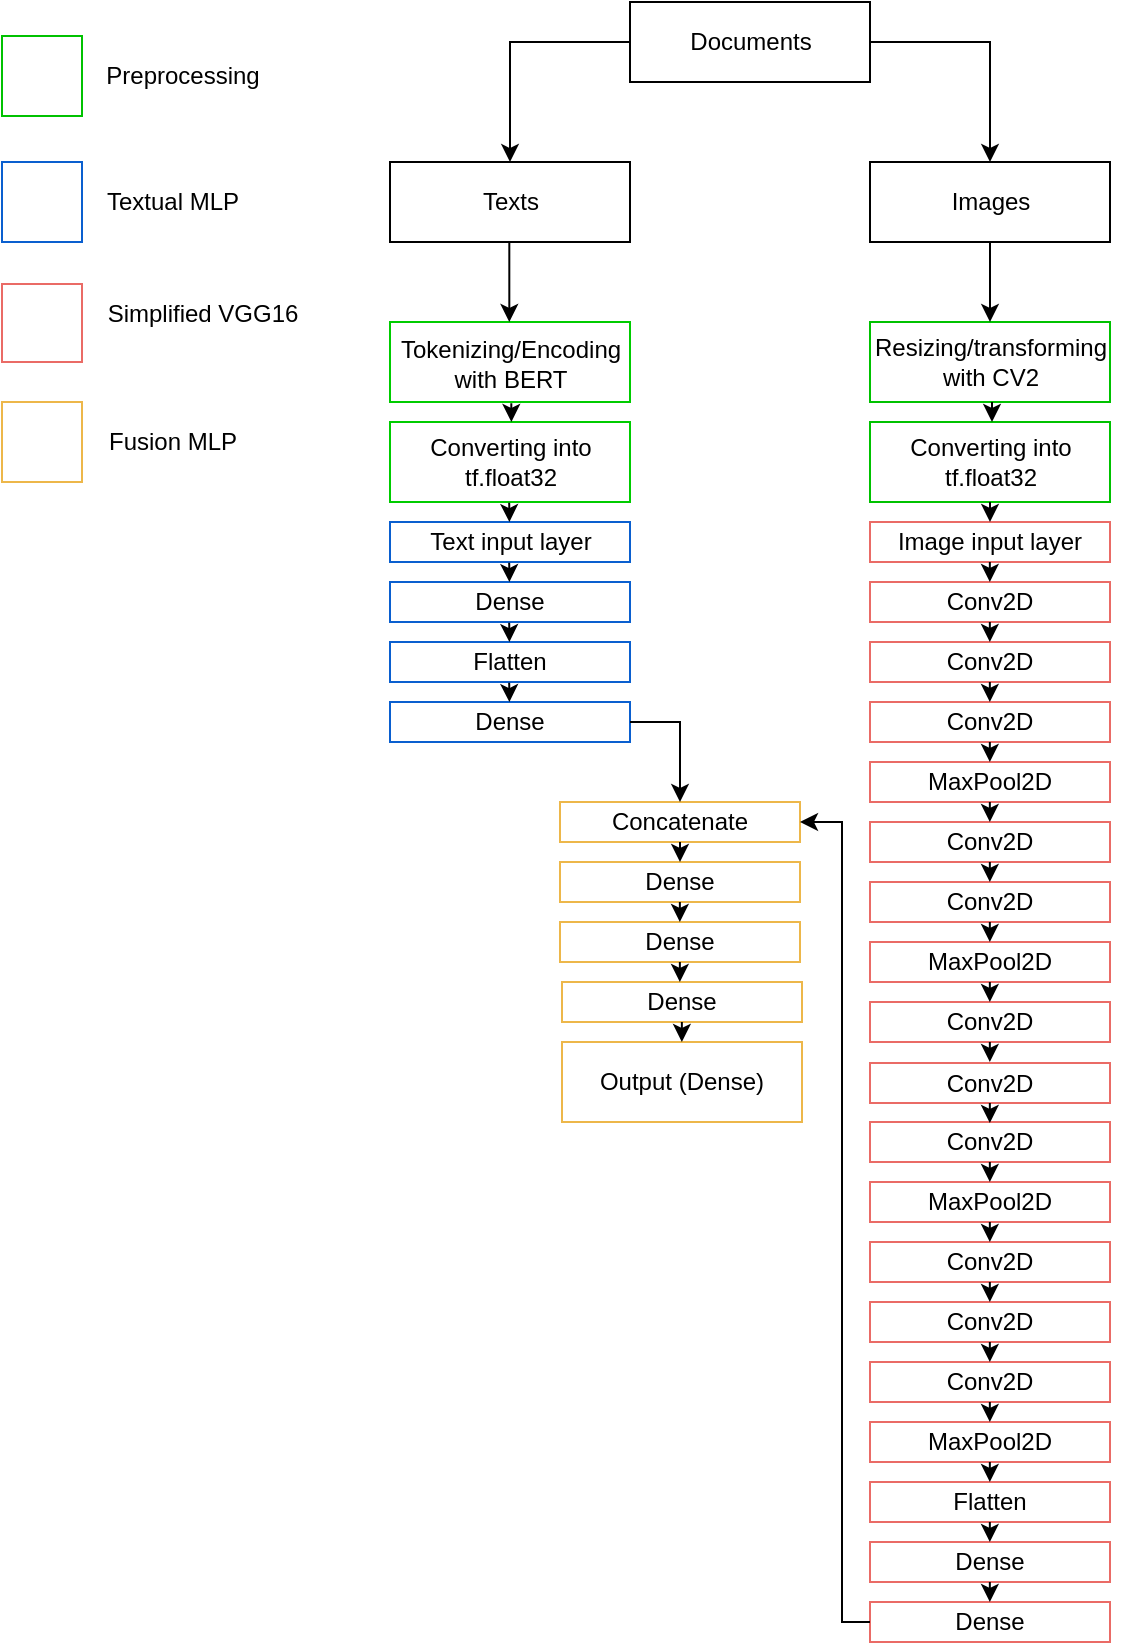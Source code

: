 <mxfile version="20.5.1" type="device"><diagram id="HyfZDX97-BAC4lXYUBdj" name="Страница 1"><mxGraphModel dx="1388" dy="663" grid="1" gridSize="10" guides="1" tooltips="1" connect="1" arrows="1" fold="1" page="1" pageScale="1" pageWidth="827" pageHeight="1169" math="0" shadow="0"><root><mxCell id="0"/><mxCell id="1" parent="0"/><mxCell id="WnzYOUSwGX-k9pZ7mAu2-1" value="" style="rounded=0;whiteSpace=wrap;html=1;" vertex="1" parent="1"><mxGeometry x="354" y="40" width="120" height="40" as="geometry"/></mxCell><mxCell id="WnzYOUSwGX-k9pZ7mAu2-2" value="Documents" style="text;html=1;resizable=0;autosize=1;align=center;verticalAlign=middle;points=[];fillColor=none;strokeColor=none;rounded=0;" vertex="1" parent="1"><mxGeometry x="374" y="45" width="80" height="30" as="geometry"/></mxCell><mxCell id="WnzYOUSwGX-k9pZ7mAu2-3" value="" style="rounded=0;whiteSpace=wrap;html=1;" vertex="1" parent="1"><mxGeometry x="234" y="120" width="120" height="40" as="geometry"/></mxCell><mxCell id="WnzYOUSwGX-k9pZ7mAu2-4" value="" style="rounded=0;whiteSpace=wrap;html=1;" vertex="1" parent="1"><mxGeometry x="474" y="120" width="120" height="40" as="geometry"/></mxCell><mxCell id="WnzYOUSwGX-k9pZ7mAu2-5" value="" style="endArrow=classic;html=1;rounded=0;exitX=1;exitY=0.5;exitDx=0;exitDy=0;entryX=0.5;entryY=0;entryDx=0;entryDy=0;" edge="1" parent="1" source="WnzYOUSwGX-k9pZ7mAu2-1" target="WnzYOUSwGX-k9pZ7mAu2-4"><mxGeometry width="50" height="50" relative="1" as="geometry"><mxPoint x="390" y="120" as="sourcePoint"/><mxPoint x="600" y="60" as="targetPoint"/><Array as="points"><mxPoint x="534" y="60"/></Array></mxGeometry></mxCell><mxCell id="WnzYOUSwGX-k9pZ7mAu2-6" value="" style="endArrow=classic;html=1;rounded=0;entryX=0.5;entryY=0;entryDx=0;entryDy=0;exitX=0;exitY=0.5;exitDx=0;exitDy=0;" edge="1" parent="1" source="WnzYOUSwGX-k9pZ7mAu2-1" target="WnzYOUSwGX-k9pZ7mAu2-3"><mxGeometry width="50" height="50" relative="1" as="geometry"><mxPoint x="390" y="120" as="sourcePoint"/><mxPoint x="440" y="70" as="targetPoint"/><Array as="points"><mxPoint x="294" y="60"/></Array></mxGeometry></mxCell><mxCell id="WnzYOUSwGX-k9pZ7mAu2-7" value="Texts" style="text;html=1;resizable=0;autosize=1;align=center;verticalAlign=middle;points=[];fillColor=none;strokeColor=none;rounded=0;" vertex="1" parent="1"><mxGeometry x="269" y="125" width="50" height="30" as="geometry"/></mxCell><mxCell id="WnzYOUSwGX-k9pZ7mAu2-8" value="Images" style="text;html=1;resizable=0;autosize=1;align=center;verticalAlign=middle;points=[];fillColor=none;strokeColor=none;rounded=0;" vertex="1" parent="1"><mxGeometry x="504" y="125" width="60" height="30" as="geometry"/></mxCell><mxCell id="WnzYOUSwGX-k9pZ7mAu2-9" value="" style="rounded=0;whiteSpace=wrap;html=1;strokeColor=#00CC00;" vertex="1" parent="1"><mxGeometry x="234" y="200" width="120" height="40" as="geometry"/></mxCell><mxCell id="WnzYOUSwGX-k9pZ7mAu2-10" value="" style="rounded=0;whiteSpace=wrap;html=1;shadow=0;strokeColor=#00C200;" vertex="1" parent="1"><mxGeometry x="474" y="200" width="120" height="40" as="geometry"/></mxCell><mxCell id="WnzYOUSwGX-k9pZ7mAu2-11" value="" style="endArrow=classic;html=1;rounded=0;exitX=0.5;exitY=1;exitDx=0;exitDy=0;entryX=0.5;entryY=0;entryDx=0;entryDy=0;" edge="1" parent="1" source="WnzYOUSwGX-k9pZ7mAu2-4" target="WnzYOUSwGX-k9pZ7mAu2-10"><mxGeometry width="50" height="50" relative="1" as="geometry"><mxPoint x="520" y="280" as="sourcePoint"/><mxPoint x="570" y="230" as="targetPoint"/></mxGeometry></mxCell><mxCell id="WnzYOUSwGX-k9pZ7mAu2-12" value="" style="endArrow=classic;html=1;rounded=0;exitX=0.5;exitY=1;exitDx=0;exitDy=0;entryX=0.5;entryY=0;entryDx=0;entryDy=0;" edge="1" parent="1"><mxGeometry width="50" height="50" relative="1" as="geometry"><mxPoint x="293.66" y="160" as="sourcePoint"/><mxPoint x="293.66" y="200" as="targetPoint"/></mxGeometry></mxCell><mxCell id="WnzYOUSwGX-k9pZ7mAu2-13" value="&lt;div&gt;Tokenizing/Encoding &lt;br&gt;&lt;/div&gt;&lt;div&gt;with BERT&lt;/div&gt;" style="text;html=1;resizable=0;autosize=1;align=center;verticalAlign=middle;points=[];fillColor=none;strokeColor=none;rounded=0;" vertex="1" parent="1"><mxGeometry x="229" y="201" width="130" height="40" as="geometry"/></mxCell><mxCell id="WnzYOUSwGX-k9pZ7mAu2-14" value="&lt;div&gt;Resizing/transforming &lt;br&gt;&lt;/div&gt;&lt;div&gt;with CV2&lt;br&gt;&lt;/div&gt;" style="text;html=1;resizable=0;autosize=1;align=center;verticalAlign=middle;points=[];fillColor=none;strokeColor=none;rounded=0;" vertex="1" parent="1"><mxGeometry x="464" y="200" width="140" height="40" as="geometry"/></mxCell><mxCell id="WnzYOUSwGX-k9pZ7mAu2-15" value="" style="rounded=0;whiteSpace=wrap;html=1;shadow=0;strokeColor=#00C200;" vertex="1" parent="1"><mxGeometry x="474" y="250" width="120" height="40" as="geometry"/></mxCell><mxCell id="WnzYOUSwGX-k9pZ7mAu2-16" value="&lt;div&gt;Converting into &lt;br&gt;&lt;/div&gt;&lt;div&gt;tf.float32&lt;/div&gt;" style="text;html=1;resizable=0;autosize=1;align=center;verticalAlign=middle;points=[];fillColor=none;strokeColor=none;rounded=0;" vertex="1" parent="1"><mxGeometry x="484" y="250" width="100" height="40" as="geometry"/></mxCell><mxCell id="WnzYOUSwGX-k9pZ7mAu2-17" value="" style="rounded=0;whiteSpace=wrap;html=1;strokeColor=#00CC00;" vertex="1" parent="1"><mxGeometry x="234" y="250" width="120" height="40" as="geometry"/></mxCell><mxCell id="WnzYOUSwGX-k9pZ7mAu2-18" value="&lt;div&gt;Converting into &lt;br&gt;&lt;/div&gt;&lt;div&gt;tf.float32&lt;/div&gt;" style="text;html=1;resizable=0;autosize=1;align=center;verticalAlign=middle;points=[];fillColor=none;strokeColor=none;rounded=0;" vertex="1" parent="1"><mxGeometry x="244" y="250" width="100" height="40" as="geometry"/></mxCell><mxCell id="WnzYOUSwGX-k9pZ7mAu2-19" value="" style="endArrow=classic;html=1;rounded=0;" edge="1" parent="1"><mxGeometry width="50" height="50" relative="1" as="geometry"><mxPoint x="535" y="240" as="sourcePoint"/><mxPoint x="535" y="250" as="targetPoint"/></mxGeometry></mxCell><mxCell id="WnzYOUSwGX-k9pZ7mAu2-20" value="" style="endArrow=classic;html=1;rounded=0;entryX=0.507;entryY=0;entryDx=0;entryDy=0;entryPerimeter=0;exitX=0.505;exitY=0.99;exitDx=0;exitDy=0;exitPerimeter=0;" edge="1" parent="1" source="WnzYOUSwGX-k9pZ7mAu2-13" target="WnzYOUSwGX-k9pZ7mAu2-18"><mxGeometry width="50" height="50" relative="1" as="geometry"><mxPoint x="545.0" y="250" as="sourcePoint"/><mxPoint x="544.6" y="260.64" as="targetPoint"/><Array as="points"/></mxGeometry></mxCell><mxCell id="WnzYOUSwGX-k9pZ7mAu2-21" value="" style="rounded=0;whiteSpace=wrap;html=1;strokeColor=#0A5FCF;" vertex="1" parent="1"><mxGeometry x="234" y="300" width="120" height="20" as="geometry"/></mxCell><mxCell id="WnzYOUSwGX-k9pZ7mAu2-22" value="Text input layer" style="text;html=1;resizable=0;autosize=1;align=center;verticalAlign=middle;points=[];fillColor=none;strokeColor=none;rounded=0;" vertex="1" parent="1"><mxGeometry x="244" y="295" width="100" height="30" as="geometry"/></mxCell><mxCell id="WnzYOUSwGX-k9pZ7mAu2-28" value="Dense" style="rounded=0;whiteSpace=wrap;html=1;strokeColor=#0A5FCF;" vertex="1" parent="1"><mxGeometry x="234" y="330" width="120" height="20" as="geometry"/></mxCell><mxCell id="WnzYOUSwGX-k9pZ7mAu2-29" value="Flatten" style="rounded=0;whiteSpace=wrap;html=1;strokeColor=#0A5FCF;" vertex="1" parent="1"><mxGeometry x="234" y="360" width="120" height="20" as="geometry"/></mxCell><mxCell id="WnzYOUSwGX-k9pZ7mAu2-30" value="Dense" style="rounded=0;whiteSpace=wrap;html=1;strokeColor=#0A5FCF;" vertex="1" parent="1"><mxGeometry x="234" y="390" width="120" height="20" as="geometry"/></mxCell><mxCell id="WnzYOUSwGX-k9pZ7mAu2-32" value="Image input layer" style="rounded=0;whiteSpace=wrap;html=1;strokeColor=#EA6B66;" vertex="1" parent="1"><mxGeometry x="474" y="300" width="120" height="20" as="geometry"/></mxCell><mxCell id="WnzYOUSwGX-k9pZ7mAu2-33" value="Conv2D" style="rounded=0;whiteSpace=wrap;html=1;strokeColor=#EA6B66;" vertex="1" parent="1"><mxGeometry x="474" y="330" width="120" height="20" as="geometry"/></mxCell><mxCell id="WnzYOUSwGX-k9pZ7mAu2-34" value="Conv2D" style="rounded=0;whiteSpace=wrap;html=1;strokeColor=#EA6B66;" vertex="1" parent="1"><mxGeometry x="474" y="360" width="120" height="20" as="geometry"/></mxCell><mxCell id="WnzYOUSwGX-k9pZ7mAu2-35" value="Conv2D" style="rounded=0;whiteSpace=wrap;html=1;strokeColor=#EA6B66;" vertex="1" parent="1"><mxGeometry x="474" y="390" width="120" height="20" as="geometry"/></mxCell><mxCell id="WnzYOUSwGX-k9pZ7mAu2-36" value="MaxPool2D" style="rounded=0;whiteSpace=wrap;html=1;strokeColor=#EA6B66;" vertex="1" parent="1"><mxGeometry x="474" y="420" width="120" height="20" as="geometry"/></mxCell><mxCell id="WnzYOUSwGX-k9pZ7mAu2-37" value="Conv2D" style="rounded=0;whiteSpace=wrap;html=1;strokeColor=#EA6B66;" vertex="1" parent="1"><mxGeometry x="474" y="450" width="120" height="20" as="geometry"/></mxCell><mxCell id="WnzYOUSwGX-k9pZ7mAu2-38" value="Conv2D" style="rounded=0;whiteSpace=wrap;html=1;strokeColor=#EA6B66;" vertex="1" parent="1"><mxGeometry x="474" y="480" width="120" height="20" as="geometry"/></mxCell><mxCell id="WnzYOUSwGX-k9pZ7mAu2-39" value="MaxPool2D" style="rounded=0;whiteSpace=wrap;html=1;strokeColor=#EA6B66;" vertex="1" parent="1"><mxGeometry x="474" y="510" width="120" height="20" as="geometry"/></mxCell><mxCell id="WnzYOUSwGX-k9pZ7mAu2-40" value="Conv2D" style="rounded=0;whiteSpace=wrap;html=1;strokeColor=#EA6B66;" vertex="1" parent="1"><mxGeometry x="474" y="540" width="120" height="20" as="geometry"/></mxCell><mxCell id="WnzYOUSwGX-k9pZ7mAu2-41" value="Conv2D" style="rounded=0;whiteSpace=wrap;html=1;strokeColor=#EA6B66;" vertex="1" parent="1"><mxGeometry x="474" y="570.5" width="120" height="20" as="geometry"/></mxCell><mxCell id="WnzYOUSwGX-k9pZ7mAu2-42" value="Conv2D" style="rounded=0;whiteSpace=wrap;html=1;strokeColor=#EA6B66;" vertex="1" parent="1"><mxGeometry x="474" y="600" width="120" height="20" as="geometry"/></mxCell><mxCell id="WnzYOUSwGX-k9pZ7mAu2-44" value="MaxPool2D" style="rounded=0;whiteSpace=wrap;html=1;strokeColor=#EA6B66;" vertex="1" parent="1"><mxGeometry x="474" y="630" width="120" height="20" as="geometry"/></mxCell><mxCell id="WnzYOUSwGX-k9pZ7mAu2-45" value="Conv2D" style="rounded=0;whiteSpace=wrap;html=1;strokeColor=#EA6B66;" vertex="1" parent="1"><mxGeometry x="474" y="660" width="120" height="20" as="geometry"/></mxCell><mxCell id="WnzYOUSwGX-k9pZ7mAu2-46" value="Conv2D" style="rounded=0;whiteSpace=wrap;html=1;strokeColor=#EA6B66;" vertex="1" parent="1"><mxGeometry x="474" y="690" width="120" height="20" as="geometry"/></mxCell><mxCell id="WnzYOUSwGX-k9pZ7mAu2-47" value="Conv2D" style="rounded=0;whiteSpace=wrap;html=1;strokeColor=#EA6B66;" vertex="1" parent="1"><mxGeometry x="474" y="720" width="120" height="20" as="geometry"/></mxCell><mxCell id="WnzYOUSwGX-k9pZ7mAu2-48" value="MaxPool2D" style="rounded=0;whiteSpace=wrap;html=1;strokeColor=#EA6B66;" vertex="1" parent="1"><mxGeometry x="474" y="750" width="120" height="20" as="geometry"/></mxCell><mxCell id="WnzYOUSwGX-k9pZ7mAu2-49" value="Flatten" style="rounded=0;whiteSpace=wrap;html=1;strokeColor=#EA6B66;" vertex="1" parent="1"><mxGeometry x="474" y="780" width="120" height="20" as="geometry"/></mxCell><mxCell id="WnzYOUSwGX-k9pZ7mAu2-50" value="Dense" style="rounded=0;whiteSpace=wrap;html=1;strokeColor=#EA6B66;" vertex="1" parent="1"><mxGeometry x="474" y="810" width="120" height="20" as="geometry"/></mxCell><mxCell id="WnzYOUSwGX-k9pZ7mAu2-51" value="Dense" style="rounded=0;whiteSpace=wrap;html=1;strokeColor=#EA6B66;" vertex="1" parent="1"><mxGeometry x="474" y="840" width="120" height="20" as="geometry"/></mxCell><mxCell id="WnzYOUSwGX-k9pZ7mAu2-52" value="Concatenate" style="rounded=0;whiteSpace=wrap;html=1;strokeColor=#EDB74A;" vertex="1" parent="1"><mxGeometry x="319" y="440" width="120" height="20" as="geometry"/></mxCell><mxCell id="WnzYOUSwGX-k9pZ7mAu2-53" value="Dense" style="rounded=0;whiteSpace=wrap;html=1;strokeColor=#EDB74A;" vertex="1" parent="1"><mxGeometry x="319" y="470" width="120" height="20" as="geometry"/></mxCell><mxCell id="WnzYOUSwGX-k9pZ7mAu2-55" value="Dense" style="rounded=0;whiteSpace=wrap;html=1;strokeColor=#EDB74A;" vertex="1" parent="1"><mxGeometry x="319" y="500" width="120" height="20" as="geometry"/></mxCell><mxCell id="WnzYOUSwGX-k9pZ7mAu2-56" value="Dense" style="rounded=0;whiteSpace=wrap;html=1;strokeColor=#EDB74A;" vertex="1" parent="1"><mxGeometry x="320" y="530" width="120" height="20" as="geometry"/></mxCell><mxCell id="WnzYOUSwGX-k9pZ7mAu2-57" value="Output (Dense)" style="rounded=0;whiteSpace=wrap;html=1;strokeColor=#EDB74A;" vertex="1" parent="1"><mxGeometry x="320" y="560" width="120" height="40" as="geometry"/></mxCell><mxCell id="WnzYOUSwGX-k9pZ7mAu2-58" value="" style="endArrow=classic;html=1;rounded=0;exitX=0.496;exitY=1.01;exitDx=0;exitDy=0;exitPerimeter=0;entryX=0.497;entryY=0.167;entryDx=0;entryDy=0;entryPerimeter=0;" edge="1" parent="1" source="WnzYOUSwGX-k9pZ7mAu2-18" target="WnzYOUSwGX-k9pZ7mAu2-22"><mxGeometry width="50" height="50" relative="1" as="geometry"><mxPoint x="330" y="380" as="sourcePoint"/><mxPoint x="380" y="330" as="targetPoint"/></mxGeometry></mxCell><mxCell id="WnzYOUSwGX-k9pZ7mAu2-59" value="" style="endArrow=classic;html=1;rounded=0;exitX=0.496;exitY=1.01;exitDx=0;exitDy=0;exitPerimeter=0;entryX=0.497;entryY=0.167;entryDx=0;entryDy=0;entryPerimeter=0;" edge="1" parent="1"><mxGeometry width="50" height="50" relative="1" as="geometry"><mxPoint x="293.6" y="320.4" as="sourcePoint"/><mxPoint x="293.7" y="330.01" as="targetPoint"/></mxGeometry></mxCell><mxCell id="WnzYOUSwGX-k9pZ7mAu2-60" value="" style="endArrow=classic;html=1;rounded=0;exitX=0.496;exitY=1.01;exitDx=0;exitDy=0;exitPerimeter=0;entryX=0.497;entryY=0.167;entryDx=0;entryDy=0;entryPerimeter=0;" edge="1" parent="1"><mxGeometry width="50" height="50" relative="1" as="geometry"><mxPoint x="293.6" y="350.4" as="sourcePoint"/><mxPoint x="293.7" y="360.01" as="targetPoint"/></mxGeometry></mxCell><mxCell id="WnzYOUSwGX-k9pZ7mAu2-61" value="" style="endArrow=classic;html=1;rounded=0;exitX=0.496;exitY=1.01;exitDx=0;exitDy=0;exitPerimeter=0;entryX=0.497;entryY=0.167;entryDx=0;entryDy=0;entryPerimeter=0;" edge="1" parent="1"><mxGeometry width="50" height="50" relative="1" as="geometry"><mxPoint x="293.6" y="380.4" as="sourcePoint"/><mxPoint x="293.7" y="390.01" as="targetPoint"/></mxGeometry></mxCell><mxCell id="WnzYOUSwGX-k9pZ7mAu2-63" value="" style="endArrow=classic;html=1;rounded=0;" edge="1" parent="1"><mxGeometry width="50" height="50" relative="1" as="geometry"><mxPoint x="534" y="290" as="sourcePoint"/><mxPoint x="534" y="300" as="targetPoint"/></mxGeometry></mxCell><mxCell id="WnzYOUSwGX-k9pZ7mAu2-64" value="" style="endArrow=classic;html=1;rounded=0;" edge="1" parent="1"><mxGeometry width="50" height="50" relative="1" as="geometry"><mxPoint x="533.92" y="320" as="sourcePoint"/><mxPoint x="533.92" y="330" as="targetPoint"/></mxGeometry></mxCell><mxCell id="WnzYOUSwGX-k9pZ7mAu2-65" value="" style="endArrow=classic;html=1;rounded=0;" edge="1" parent="1"><mxGeometry width="50" height="50" relative="1" as="geometry"><mxPoint x="533.92" y="350" as="sourcePoint"/><mxPoint x="533.92" y="360" as="targetPoint"/></mxGeometry></mxCell><mxCell id="WnzYOUSwGX-k9pZ7mAu2-66" value="" style="endArrow=classic;html=1;rounded=0;" edge="1" parent="1"><mxGeometry width="50" height="50" relative="1" as="geometry"><mxPoint x="533.92" y="380" as="sourcePoint"/><mxPoint x="533.92" y="390.0" as="targetPoint"/></mxGeometry></mxCell><mxCell id="WnzYOUSwGX-k9pZ7mAu2-67" value="" style="endArrow=classic;html=1;rounded=0;" edge="1" parent="1"><mxGeometry width="50" height="50" relative="1" as="geometry"><mxPoint x="533.92" y="410" as="sourcePoint"/><mxPoint x="533.92" y="420.0" as="targetPoint"/></mxGeometry></mxCell><mxCell id="WnzYOUSwGX-k9pZ7mAu2-68" value="" style="endArrow=classic;html=1;rounded=0;" edge="1" parent="1"><mxGeometry width="50" height="50" relative="1" as="geometry"><mxPoint x="533.92" y="440" as="sourcePoint"/><mxPoint x="533.92" y="450.0" as="targetPoint"/></mxGeometry></mxCell><mxCell id="WnzYOUSwGX-k9pZ7mAu2-69" value="" style="endArrow=classic;html=1;rounded=0;" edge="1" parent="1"><mxGeometry width="50" height="50" relative="1" as="geometry"><mxPoint x="533.92" y="470" as="sourcePoint"/><mxPoint x="533.92" y="480.0" as="targetPoint"/></mxGeometry></mxCell><mxCell id="WnzYOUSwGX-k9pZ7mAu2-70" value="" style="endArrow=classic;html=1;rounded=0;" edge="1" parent="1"><mxGeometry width="50" height="50" relative="1" as="geometry"><mxPoint x="533.92" y="500" as="sourcePoint"/><mxPoint x="533.92" y="510.0" as="targetPoint"/></mxGeometry></mxCell><mxCell id="WnzYOUSwGX-k9pZ7mAu2-71" value="" style="endArrow=classic;html=1;rounded=0;" edge="1" parent="1"><mxGeometry width="50" height="50" relative="1" as="geometry"><mxPoint x="533.92" y="530" as="sourcePoint"/><mxPoint x="533.92" y="540" as="targetPoint"/></mxGeometry></mxCell><mxCell id="WnzYOUSwGX-k9pZ7mAu2-72" value="" style="endArrow=classic;html=1;rounded=0;" edge="1" parent="1"><mxGeometry width="50" height="50" relative="1" as="geometry"><mxPoint x="533.92" y="560" as="sourcePoint"/><mxPoint x="533.92" y="570" as="targetPoint"/></mxGeometry></mxCell><mxCell id="WnzYOUSwGX-k9pZ7mAu2-73" value="" style="endArrow=classic;html=1;rounded=0;" edge="1" parent="1"><mxGeometry width="50" height="50" relative="1" as="geometry"><mxPoint x="533.92" y="590.5" as="sourcePoint"/><mxPoint x="533.92" y="600.5" as="targetPoint"/></mxGeometry></mxCell><mxCell id="WnzYOUSwGX-k9pZ7mAu2-74" value="" style="endArrow=classic;html=1;rounded=0;" edge="1" parent="1"><mxGeometry width="50" height="50" relative="1" as="geometry"><mxPoint x="533.92" y="620" as="sourcePoint"/><mxPoint x="533.92" y="630" as="targetPoint"/></mxGeometry></mxCell><mxCell id="WnzYOUSwGX-k9pZ7mAu2-75" value="" style="endArrow=classic;html=1;rounded=0;" edge="1" parent="1"><mxGeometry width="50" height="50" relative="1" as="geometry"><mxPoint x="533.92" y="650" as="sourcePoint"/><mxPoint x="533.92" y="660" as="targetPoint"/></mxGeometry></mxCell><mxCell id="WnzYOUSwGX-k9pZ7mAu2-76" value="" style="endArrow=classic;html=1;rounded=0;" edge="1" parent="1"><mxGeometry width="50" height="50" relative="1" as="geometry"><mxPoint x="533.92" y="680" as="sourcePoint"/><mxPoint x="533.92" y="690" as="targetPoint"/></mxGeometry></mxCell><mxCell id="WnzYOUSwGX-k9pZ7mAu2-77" value="" style="endArrow=classic;html=1;rounded=0;" edge="1" parent="1"><mxGeometry width="50" height="50" relative="1" as="geometry"><mxPoint x="533.92" y="710" as="sourcePoint"/><mxPoint x="533.92" y="720" as="targetPoint"/></mxGeometry></mxCell><mxCell id="WnzYOUSwGX-k9pZ7mAu2-78" value="" style="endArrow=classic;html=1;rounded=0;" edge="1" parent="1"><mxGeometry width="50" height="50" relative="1" as="geometry"><mxPoint x="533.92" y="740" as="sourcePoint"/><mxPoint x="533.92" y="750" as="targetPoint"/></mxGeometry></mxCell><mxCell id="WnzYOUSwGX-k9pZ7mAu2-79" value="" style="endArrow=classic;html=1;rounded=0;" edge="1" parent="1"><mxGeometry width="50" height="50" relative="1" as="geometry"><mxPoint x="533.92" y="770" as="sourcePoint"/><mxPoint x="533.92" y="780" as="targetPoint"/></mxGeometry></mxCell><mxCell id="WnzYOUSwGX-k9pZ7mAu2-80" value="" style="endArrow=classic;html=1;rounded=0;" edge="1" parent="1"><mxGeometry width="50" height="50" relative="1" as="geometry"><mxPoint x="533.92" y="800" as="sourcePoint"/><mxPoint x="533.92" y="810" as="targetPoint"/></mxGeometry></mxCell><mxCell id="WnzYOUSwGX-k9pZ7mAu2-81" value="" style="endArrow=classic;html=1;rounded=0;" edge="1" parent="1"><mxGeometry width="50" height="50" relative="1" as="geometry"><mxPoint x="533.92" y="830" as="sourcePoint"/><mxPoint x="533.92" y="840" as="targetPoint"/></mxGeometry></mxCell><mxCell id="WnzYOUSwGX-k9pZ7mAu2-83" value="" style="endArrow=classic;html=1;rounded=0;exitX=1;exitY=0.5;exitDx=0;exitDy=0;entryX=0.5;entryY=0;entryDx=0;entryDy=0;" edge="1" parent="1" source="WnzYOUSwGX-k9pZ7mAu2-30" target="WnzYOUSwGX-k9pZ7mAu2-52"><mxGeometry width="50" height="50" relative="1" as="geometry"><mxPoint x="520" y="460" as="sourcePoint"/><mxPoint x="570" y="410" as="targetPoint"/><Array as="points"><mxPoint x="379" y="400"/></Array></mxGeometry></mxCell><mxCell id="WnzYOUSwGX-k9pZ7mAu2-84" value="" style="endArrow=classic;html=1;rounded=0;entryX=0.5;entryY=0;entryDx=0;entryDy=0;exitX=0.5;exitY=1;exitDx=0;exitDy=0;" edge="1" parent="1" source="WnzYOUSwGX-k9pZ7mAu2-52" target="WnzYOUSwGX-k9pZ7mAu2-53"><mxGeometry width="50" height="50" relative="1" as="geometry"><mxPoint x="380" y="460" as="sourcePoint"/><mxPoint x="420" y="440" as="targetPoint"/></mxGeometry></mxCell><mxCell id="WnzYOUSwGX-k9pZ7mAu2-85" value="" style="endArrow=classic;html=1;rounded=0;entryX=0.5;entryY=0;entryDx=0;entryDy=0;exitX=0.5;exitY=1;exitDx=0;exitDy=0;" edge="1" parent="1"><mxGeometry width="50" height="50" relative="1" as="geometry"><mxPoint x="378.93" y="490.0" as="sourcePoint"/><mxPoint x="378.93" y="500.0" as="targetPoint"/></mxGeometry></mxCell><mxCell id="WnzYOUSwGX-k9pZ7mAu2-86" value="" style="endArrow=classic;html=1;rounded=0;entryX=0.5;entryY=0;entryDx=0;entryDy=0;exitX=0.5;exitY=1;exitDx=0;exitDy=0;" edge="1" parent="1"><mxGeometry width="50" height="50" relative="1" as="geometry"><mxPoint x="378.93" y="520.0" as="sourcePoint"/><mxPoint x="378.93" y="530.0" as="targetPoint"/></mxGeometry></mxCell><mxCell id="WnzYOUSwGX-k9pZ7mAu2-87" value="" style="endArrow=classic;html=1;rounded=0;entryX=0.5;entryY=0;entryDx=0;entryDy=0;exitX=0.5;exitY=1;exitDx=0;exitDy=0;" edge="1" parent="1"><mxGeometry width="50" height="50" relative="1" as="geometry"><mxPoint x="379.93" y="550.0" as="sourcePoint"/><mxPoint x="379.93" y="560.0" as="targetPoint"/></mxGeometry></mxCell><mxCell id="WnzYOUSwGX-k9pZ7mAu2-88" value="" style="endArrow=classic;html=1;rounded=0;exitX=0;exitY=0.5;exitDx=0;exitDy=0;entryX=1;entryY=0.5;entryDx=0;entryDy=0;" edge="1" parent="1" source="WnzYOUSwGX-k9pZ7mAu2-51" target="WnzYOUSwGX-k9pZ7mAu2-52"><mxGeometry width="50" height="50" relative="1" as="geometry"><mxPoint x="470" y="620" as="sourcePoint"/><mxPoint x="520" y="570" as="targetPoint"/><Array as="points"><mxPoint x="460" y="850"/><mxPoint x="460" y="450"/></Array></mxGeometry></mxCell><mxCell id="WnzYOUSwGX-k9pZ7mAu2-89" value="" style="rounded=0;whiteSpace=wrap;html=1;shadow=0;strokeColor=#0A5FCF;" vertex="1" parent="1"><mxGeometry x="40" y="120" width="40" height="40" as="geometry"/></mxCell><mxCell id="WnzYOUSwGX-k9pZ7mAu2-90" value="Textual MLP" style="text;html=1;resizable=0;autosize=1;align=center;verticalAlign=middle;points=[];fillColor=none;strokeColor=none;rounded=0;shadow=0;" vertex="1" parent="1"><mxGeometry x="80" y="125" width="90" height="30" as="geometry"/></mxCell><mxCell id="WnzYOUSwGX-k9pZ7mAu2-93" value="" style="whiteSpace=wrap;html=1;aspect=fixed;shadow=0;strokeColor=#00C200;" vertex="1" parent="1"><mxGeometry x="40" y="57" width="40" height="40" as="geometry"/></mxCell><mxCell id="WnzYOUSwGX-k9pZ7mAu2-94" value="Preprocessing" style="text;html=1;resizable=0;autosize=1;align=center;verticalAlign=middle;points=[];fillColor=none;strokeColor=none;rounded=0;shadow=0;" vertex="1" parent="1"><mxGeometry x="80" y="62" width="100" height="30" as="geometry"/></mxCell><mxCell id="WnzYOUSwGX-k9pZ7mAu2-95" value="" style="rounded=0;whiteSpace=wrap;html=1;shadow=0;strokeColor=#EA6B66;" vertex="1" parent="1"><mxGeometry x="40" y="181" width="40" height="39" as="geometry"/></mxCell><mxCell id="WnzYOUSwGX-k9pZ7mAu2-96" value="Simplified VGG16 " style="text;html=1;resizable=0;autosize=1;align=center;verticalAlign=middle;points=[];fillColor=none;strokeColor=none;rounded=0;shadow=0;" vertex="1" parent="1"><mxGeometry x="80" y="181" width="120" height="30" as="geometry"/></mxCell><mxCell id="WnzYOUSwGX-k9pZ7mAu2-97" value="" style="rounded=0;whiteSpace=wrap;html=1;shadow=0;strokeColor=#EDB74A;" vertex="1" parent="1"><mxGeometry x="40" y="240" width="40" height="40" as="geometry"/></mxCell><mxCell id="WnzYOUSwGX-k9pZ7mAu2-98" value="Fusion MLP" style="text;html=1;resizable=0;autosize=1;align=center;verticalAlign=middle;points=[];fillColor=none;strokeColor=none;rounded=0;shadow=0;" vertex="1" parent="1"><mxGeometry x="80" y="245" width="90" height="30" as="geometry"/></mxCell></root></mxGraphModel></diagram></mxfile>